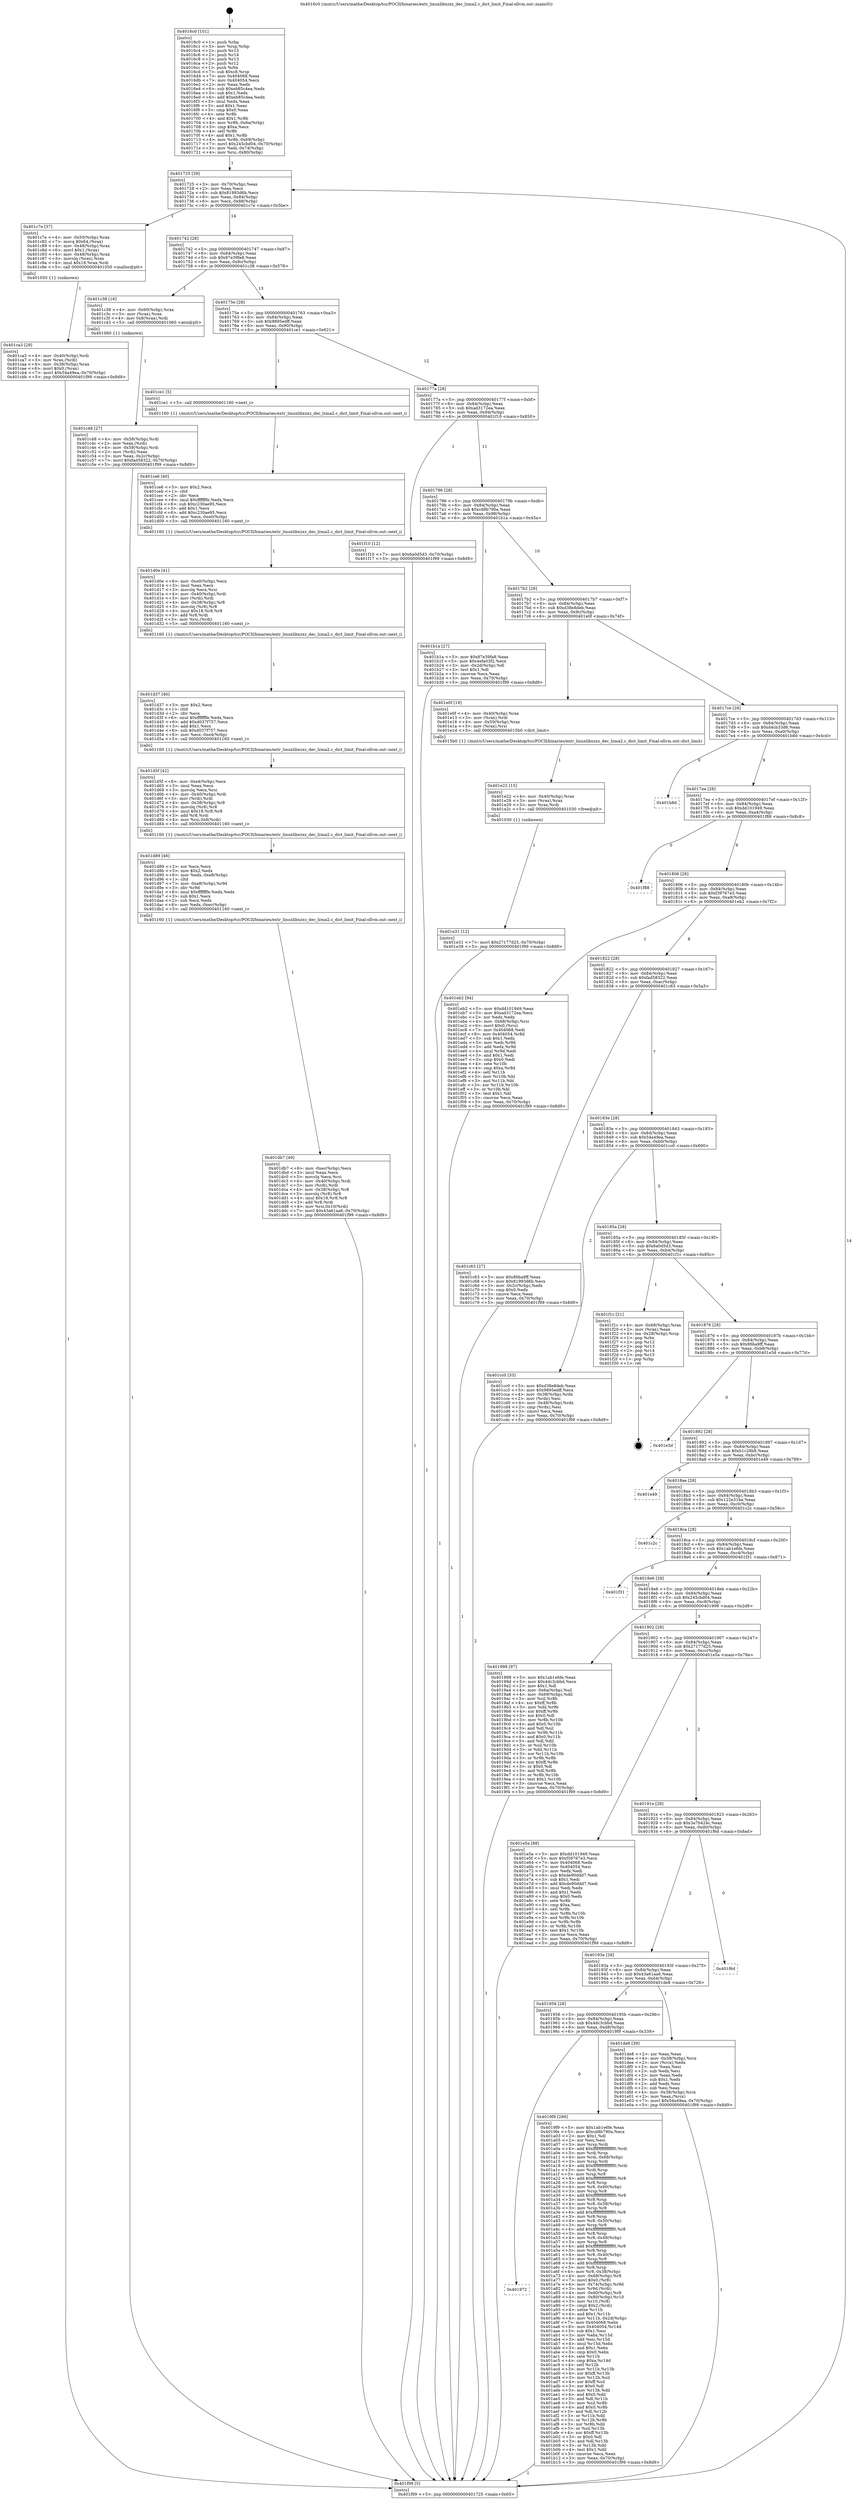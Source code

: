 digraph "0x4016c0" {
  label = "0x4016c0 (/mnt/c/Users/mathe/Desktop/tcc/POCII/binaries/extr_linuxlibxzxz_dec_lzma2.c_dict_limit_Final-ollvm.out::main(0))"
  labelloc = "t"
  node[shape=record]

  Entry [label="",width=0.3,height=0.3,shape=circle,fillcolor=black,style=filled]
  "0x401725" [label="{
     0x401725 [29]\l
     | [instrs]\l
     &nbsp;&nbsp;0x401725 \<+3\>: mov -0x70(%rbp),%eax\l
     &nbsp;&nbsp;0x401728 \<+2\>: mov %eax,%ecx\l
     &nbsp;&nbsp;0x40172a \<+6\>: sub $0x81993d6b,%ecx\l
     &nbsp;&nbsp;0x401730 \<+6\>: mov %eax,-0x84(%rbp)\l
     &nbsp;&nbsp;0x401736 \<+6\>: mov %ecx,-0x88(%rbp)\l
     &nbsp;&nbsp;0x40173c \<+6\>: je 0000000000401c7e \<main+0x5be\>\l
  }"]
  "0x401c7e" [label="{
     0x401c7e [37]\l
     | [instrs]\l
     &nbsp;&nbsp;0x401c7e \<+4\>: mov -0x50(%rbp),%rax\l
     &nbsp;&nbsp;0x401c82 \<+7\>: movq $0x64,(%rax)\l
     &nbsp;&nbsp;0x401c89 \<+4\>: mov -0x48(%rbp),%rax\l
     &nbsp;&nbsp;0x401c8d \<+6\>: movl $0x1,(%rax)\l
     &nbsp;&nbsp;0x401c93 \<+4\>: mov -0x48(%rbp),%rax\l
     &nbsp;&nbsp;0x401c97 \<+3\>: movslq (%rax),%rax\l
     &nbsp;&nbsp;0x401c9a \<+4\>: imul $0x18,%rax,%rdi\l
     &nbsp;&nbsp;0x401c9e \<+5\>: call 0000000000401050 \<malloc@plt\>\l
     | [calls]\l
     &nbsp;&nbsp;0x401050 \{1\} (unknown)\l
  }"]
  "0x401742" [label="{
     0x401742 [28]\l
     | [instrs]\l
     &nbsp;&nbsp;0x401742 \<+5\>: jmp 0000000000401747 \<main+0x87\>\l
     &nbsp;&nbsp;0x401747 \<+6\>: mov -0x84(%rbp),%eax\l
     &nbsp;&nbsp;0x40174d \<+5\>: sub $0x87e39fa8,%eax\l
     &nbsp;&nbsp;0x401752 \<+6\>: mov %eax,-0x8c(%rbp)\l
     &nbsp;&nbsp;0x401758 \<+6\>: je 0000000000401c38 \<main+0x578\>\l
  }"]
  Exit [label="",width=0.3,height=0.3,shape=circle,fillcolor=black,style=filled,peripheries=2]
  "0x401c38" [label="{
     0x401c38 [16]\l
     | [instrs]\l
     &nbsp;&nbsp;0x401c38 \<+4\>: mov -0x60(%rbp),%rax\l
     &nbsp;&nbsp;0x401c3c \<+3\>: mov (%rax),%rax\l
     &nbsp;&nbsp;0x401c3f \<+4\>: mov 0x8(%rax),%rdi\l
     &nbsp;&nbsp;0x401c43 \<+5\>: call 0000000000401060 \<atoi@plt\>\l
     | [calls]\l
     &nbsp;&nbsp;0x401060 \{1\} (unknown)\l
  }"]
  "0x40175e" [label="{
     0x40175e [28]\l
     | [instrs]\l
     &nbsp;&nbsp;0x40175e \<+5\>: jmp 0000000000401763 \<main+0xa3\>\l
     &nbsp;&nbsp;0x401763 \<+6\>: mov -0x84(%rbp),%eax\l
     &nbsp;&nbsp;0x401769 \<+5\>: sub $0x9895edff,%eax\l
     &nbsp;&nbsp;0x40176e \<+6\>: mov %eax,-0x90(%rbp)\l
     &nbsp;&nbsp;0x401774 \<+6\>: je 0000000000401ce1 \<main+0x621\>\l
  }"]
  "0x401e31" [label="{
     0x401e31 [12]\l
     | [instrs]\l
     &nbsp;&nbsp;0x401e31 \<+7\>: movl $0x27177d25,-0x70(%rbp)\l
     &nbsp;&nbsp;0x401e38 \<+5\>: jmp 0000000000401f99 \<main+0x8d9\>\l
  }"]
  "0x401ce1" [label="{
     0x401ce1 [5]\l
     | [instrs]\l
     &nbsp;&nbsp;0x401ce1 \<+5\>: call 0000000000401160 \<next_i\>\l
     | [calls]\l
     &nbsp;&nbsp;0x401160 \{1\} (/mnt/c/Users/mathe/Desktop/tcc/POCII/binaries/extr_linuxlibxzxz_dec_lzma2.c_dict_limit_Final-ollvm.out::next_i)\l
  }"]
  "0x40177a" [label="{
     0x40177a [28]\l
     | [instrs]\l
     &nbsp;&nbsp;0x40177a \<+5\>: jmp 000000000040177f \<main+0xbf\>\l
     &nbsp;&nbsp;0x40177f \<+6\>: mov -0x84(%rbp),%eax\l
     &nbsp;&nbsp;0x401785 \<+5\>: sub $0xad3172ea,%eax\l
     &nbsp;&nbsp;0x40178a \<+6\>: mov %eax,-0x94(%rbp)\l
     &nbsp;&nbsp;0x401790 \<+6\>: je 0000000000401f10 \<main+0x850\>\l
  }"]
  "0x401e22" [label="{
     0x401e22 [15]\l
     | [instrs]\l
     &nbsp;&nbsp;0x401e22 \<+4\>: mov -0x40(%rbp),%rax\l
     &nbsp;&nbsp;0x401e26 \<+3\>: mov (%rax),%rax\l
     &nbsp;&nbsp;0x401e29 \<+3\>: mov %rax,%rdi\l
     &nbsp;&nbsp;0x401e2c \<+5\>: call 0000000000401030 \<free@plt\>\l
     | [calls]\l
     &nbsp;&nbsp;0x401030 \{1\} (unknown)\l
  }"]
  "0x401f10" [label="{
     0x401f10 [12]\l
     | [instrs]\l
     &nbsp;&nbsp;0x401f10 \<+7\>: movl $0x6a0d5d3,-0x70(%rbp)\l
     &nbsp;&nbsp;0x401f17 \<+5\>: jmp 0000000000401f99 \<main+0x8d9\>\l
  }"]
  "0x401796" [label="{
     0x401796 [28]\l
     | [instrs]\l
     &nbsp;&nbsp;0x401796 \<+5\>: jmp 000000000040179b \<main+0xdb\>\l
     &nbsp;&nbsp;0x40179b \<+6\>: mov -0x84(%rbp),%eax\l
     &nbsp;&nbsp;0x4017a1 \<+5\>: sub $0xcd8b790a,%eax\l
     &nbsp;&nbsp;0x4017a6 \<+6\>: mov %eax,-0x98(%rbp)\l
     &nbsp;&nbsp;0x4017ac \<+6\>: je 0000000000401b1a \<main+0x45a\>\l
  }"]
  "0x401db7" [label="{
     0x401db7 [49]\l
     | [instrs]\l
     &nbsp;&nbsp;0x401db7 \<+6\>: mov -0xec(%rbp),%ecx\l
     &nbsp;&nbsp;0x401dbd \<+3\>: imul %eax,%ecx\l
     &nbsp;&nbsp;0x401dc0 \<+3\>: movslq %ecx,%rsi\l
     &nbsp;&nbsp;0x401dc3 \<+4\>: mov -0x40(%rbp),%rdi\l
     &nbsp;&nbsp;0x401dc7 \<+3\>: mov (%rdi),%rdi\l
     &nbsp;&nbsp;0x401dca \<+4\>: mov -0x38(%rbp),%r8\l
     &nbsp;&nbsp;0x401dce \<+3\>: movslq (%r8),%r8\l
     &nbsp;&nbsp;0x401dd1 \<+4\>: imul $0x18,%r8,%r8\l
     &nbsp;&nbsp;0x401dd5 \<+3\>: add %r8,%rdi\l
     &nbsp;&nbsp;0x401dd8 \<+4\>: mov %rsi,0x10(%rdi)\l
     &nbsp;&nbsp;0x401ddc \<+7\>: movl $0x43a61aa6,-0x70(%rbp)\l
     &nbsp;&nbsp;0x401de3 \<+5\>: jmp 0000000000401f99 \<main+0x8d9\>\l
  }"]
  "0x401b1a" [label="{
     0x401b1a [27]\l
     | [instrs]\l
     &nbsp;&nbsp;0x401b1a \<+5\>: mov $0x87e39fa8,%eax\l
     &nbsp;&nbsp;0x401b1f \<+5\>: mov $0x4efa03f2,%ecx\l
     &nbsp;&nbsp;0x401b24 \<+3\>: mov -0x2d(%rbp),%dl\l
     &nbsp;&nbsp;0x401b27 \<+3\>: test $0x1,%dl\l
     &nbsp;&nbsp;0x401b2a \<+3\>: cmovne %ecx,%eax\l
     &nbsp;&nbsp;0x401b2d \<+3\>: mov %eax,-0x70(%rbp)\l
     &nbsp;&nbsp;0x401b30 \<+5\>: jmp 0000000000401f99 \<main+0x8d9\>\l
  }"]
  "0x4017b2" [label="{
     0x4017b2 [28]\l
     | [instrs]\l
     &nbsp;&nbsp;0x4017b2 \<+5\>: jmp 00000000004017b7 \<main+0xf7\>\l
     &nbsp;&nbsp;0x4017b7 \<+6\>: mov -0x84(%rbp),%eax\l
     &nbsp;&nbsp;0x4017bd \<+5\>: sub $0xd38e8deb,%eax\l
     &nbsp;&nbsp;0x4017c2 \<+6\>: mov %eax,-0x9c(%rbp)\l
     &nbsp;&nbsp;0x4017c8 \<+6\>: je 0000000000401e0f \<main+0x74f\>\l
  }"]
  "0x401d89" [label="{
     0x401d89 [46]\l
     | [instrs]\l
     &nbsp;&nbsp;0x401d89 \<+2\>: xor %ecx,%ecx\l
     &nbsp;&nbsp;0x401d8b \<+5\>: mov $0x2,%edx\l
     &nbsp;&nbsp;0x401d90 \<+6\>: mov %edx,-0xe8(%rbp)\l
     &nbsp;&nbsp;0x401d96 \<+1\>: cltd\l
     &nbsp;&nbsp;0x401d97 \<+7\>: mov -0xe8(%rbp),%r9d\l
     &nbsp;&nbsp;0x401d9e \<+3\>: idiv %r9d\l
     &nbsp;&nbsp;0x401da1 \<+6\>: imul $0xfffffffe,%edx,%edx\l
     &nbsp;&nbsp;0x401da7 \<+3\>: sub $0x1,%ecx\l
     &nbsp;&nbsp;0x401daa \<+2\>: sub %ecx,%edx\l
     &nbsp;&nbsp;0x401dac \<+6\>: mov %edx,-0xec(%rbp)\l
     &nbsp;&nbsp;0x401db2 \<+5\>: call 0000000000401160 \<next_i\>\l
     | [calls]\l
     &nbsp;&nbsp;0x401160 \{1\} (/mnt/c/Users/mathe/Desktop/tcc/POCII/binaries/extr_linuxlibxzxz_dec_lzma2.c_dict_limit_Final-ollvm.out::next_i)\l
  }"]
  "0x401e0f" [label="{
     0x401e0f [19]\l
     | [instrs]\l
     &nbsp;&nbsp;0x401e0f \<+4\>: mov -0x40(%rbp),%rax\l
     &nbsp;&nbsp;0x401e13 \<+3\>: mov (%rax),%rdi\l
     &nbsp;&nbsp;0x401e16 \<+4\>: mov -0x50(%rbp),%rax\l
     &nbsp;&nbsp;0x401e1a \<+3\>: mov (%rax),%rsi\l
     &nbsp;&nbsp;0x401e1d \<+5\>: call 00000000004015b0 \<dict_limit\>\l
     | [calls]\l
     &nbsp;&nbsp;0x4015b0 \{1\} (/mnt/c/Users/mathe/Desktop/tcc/POCII/binaries/extr_linuxlibxzxz_dec_lzma2.c_dict_limit_Final-ollvm.out::dict_limit)\l
  }"]
  "0x4017ce" [label="{
     0x4017ce [28]\l
     | [instrs]\l
     &nbsp;&nbsp;0x4017ce \<+5\>: jmp 00000000004017d3 \<main+0x113\>\l
     &nbsp;&nbsp;0x4017d3 \<+6\>: mov -0x84(%rbp),%eax\l
     &nbsp;&nbsp;0x4017d9 \<+5\>: sub $0xd4cb33d6,%eax\l
     &nbsp;&nbsp;0x4017de \<+6\>: mov %eax,-0xa0(%rbp)\l
     &nbsp;&nbsp;0x4017e4 \<+6\>: je 0000000000401b8d \<main+0x4cd\>\l
  }"]
  "0x401d5f" [label="{
     0x401d5f [42]\l
     | [instrs]\l
     &nbsp;&nbsp;0x401d5f \<+6\>: mov -0xe4(%rbp),%ecx\l
     &nbsp;&nbsp;0x401d65 \<+3\>: imul %eax,%ecx\l
     &nbsp;&nbsp;0x401d68 \<+3\>: movslq %ecx,%rsi\l
     &nbsp;&nbsp;0x401d6b \<+4\>: mov -0x40(%rbp),%rdi\l
     &nbsp;&nbsp;0x401d6f \<+3\>: mov (%rdi),%rdi\l
     &nbsp;&nbsp;0x401d72 \<+4\>: mov -0x38(%rbp),%r8\l
     &nbsp;&nbsp;0x401d76 \<+3\>: movslq (%r8),%r8\l
     &nbsp;&nbsp;0x401d79 \<+4\>: imul $0x18,%r8,%r8\l
     &nbsp;&nbsp;0x401d7d \<+3\>: add %r8,%rdi\l
     &nbsp;&nbsp;0x401d80 \<+4\>: mov %rsi,0x8(%rdi)\l
     &nbsp;&nbsp;0x401d84 \<+5\>: call 0000000000401160 \<next_i\>\l
     | [calls]\l
     &nbsp;&nbsp;0x401160 \{1\} (/mnt/c/Users/mathe/Desktop/tcc/POCII/binaries/extr_linuxlibxzxz_dec_lzma2.c_dict_limit_Final-ollvm.out::next_i)\l
  }"]
  "0x401b8d" [label="{
     0x401b8d\l
  }", style=dashed]
  "0x4017ea" [label="{
     0x4017ea [28]\l
     | [instrs]\l
     &nbsp;&nbsp;0x4017ea \<+5\>: jmp 00000000004017ef \<main+0x12f\>\l
     &nbsp;&nbsp;0x4017ef \<+6\>: mov -0x84(%rbp),%eax\l
     &nbsp;&nbsp;0x4017f5 \<+5\>: sub $0xdd101949,%eax\l
     &nbsp;&nbsp;0x4017fa \<+6\>: mov %eax,-0xa4(%rbp)\l
     &nbsp;&nbsp;0x401800 \<+6\>: je 0000000000401f88 \<main+0x8c8\>\l
  }"]
  "0x401d37" [label="{
     0x401d37 [40]\l
     | [instrs]\l
     &nbsp;&nbsp;0x401d37 \<+5\>: mov $0x2,%ecx\l
     &nbsp;&nbsp;0x401d3c \<+1\>: cltd\l
     &nbsp;&nbsp;0x401d3d \<+2\>: idiv %ecx\l
     &nbsp;&nbsp;0x401d3f \<+6\>: imul $0xfffffffe,%edx,%ecx\l
     &nbsp;&nbsp;0x401d45 \<+6\>: add $0xd037f757,%ecx\l
     &nbsp;&nbsp;0x401d4b \<+3\>: add $0x1,%ecx\l
     &nbsp;&nbsp;0x401d4e \<+6\>: sub $0xd037f757,%ecx\l
     &nbsp;&nbsp;0x401d54 \<+6\>: mov %ecx,-0xe4(%rbp)\l
     &nbsp;&nbsp;0x401d5a \<+5\>: call 0000000000401160 \<next_i\>\l
     | [calls]\l
     &nbsp;&nbsp;0x401160 \{1\} (/mnt/c/Users/mathe/Desktop/tcc/POCII/binaries/extr_linuxlibxzxz_dec_lzma2.c_dict_limit_Final-ollvm.out::next_i)\l
  }"]
  "0x401f88" [label="{
     0x401f88\l
  }", style=dashed]
  "0x401806" [label="{
     0x401806 [28]\l
     | [instrs]\l
     &nbsp;&nbsp;0x401806 \<+5\>: jmp 000000000040180b \<main+0x14b\>\l
     &nbsp;&nbsp;0x40180b \<+6\>: mov -0x84(%rbp),%eax\l
     &nbsp;&nbsp;0x401811 \<+5\>: sub $0xf39767e3,%eax\l
     &nbsp;&nbsp;0x401816 \<+6\>: mov %eax,-0xa8(%rbp)\l
     &nbsp;&nbsp;0x40181c \<+6\>: je 0000000000401eb2 \<main+0x7f2\>\l
  }"]
  "0x401d0e" [label="{
     0x401d0e [41]\l
     | [instrs]\l
     &nbsp;&nbsp;0x401d0e \<+6\>: mov -0xe0(%rbp),%ecx\l
     &nbsp;&nbsp;0x401d14 \<+3\>: imul %eax,%ecx\l
     &nbsp;&nbsp;0x401d17 \<+3\>: movslq %ecx,%rsi\l
     &nbsp;&nbsp;0x401d1a \<+4\>: mov -0x40(%rbp),%rdi\l
     &nbsp;&nbsp;0x401d1e \<+3\>: mov (%rdi),%rdi\l
     &nbsp;&nbsp;0x401d21 \<+4\>: mov -0x38(%rbp),%r8\l
     &nbsp;&nbsp;0x401d25 \<+3\>: movslq (%r8),%r8\l
     &nbsp;&nbsp;0x401d28 \<+4\>: imul $0x18,%r8,%r8\l
     &nbsp;&nbsp;0x401d2c \<+3\>: add %r8,%rdi\l
     &nbsp;&nbsp;0x401d2f \<+3\>: mov %rsi,(%rdi)\l
     &nbsp;&nbsp;0x401d32 \<+5\>: call 0000000000401160 \<next_i\>\l
     | [calls]\l
     &nbsp;&nbsp;0x401160 \{1\} (/mnt/c/Users/mathe/Desktop/tcc/POCII/binaries/extr_linuxlibxzxz_dec_lzma2.c_dict_limit_Final-ollvm.out::next_i)\l
  }"]
  "0x401eb2" [label="{
     0x401eb2 [94]\l
     | [instrs]\l
     &nbsp;&nbsp;0x401eb2 \<+5\>: mov $0xdd101949,%eax\l
     &nbsp;&nbsp;0x401eb7 \<+5\>: mov $0xad3172ea,%ecx\l
     &nbsp;&nbsp;0x401ebc \<+2\>: xor %edx,%edx\l
     &nbsp;&nbsp;0x401ebe \<+4\>: mov -0x68(%rbp),%rsi\l
     &nbsp;&nbsp;0x401ec2 \<+6\>: movl $0x0,(%rsi)\l
     &nbsp;&nbsp;0x401ec8 \<+7\>: mov 0x404068,%edi\l
     &nbsp;&nbsp;0x401ecf \<+8\>: mov 0x404054,%r8d\l
     &nbsp;&nbsp;0x401ed7 \<+3\>: sub $0x1,%edx\l
     &nbsp;&nbsp;0x401eda \<+3\>: mov %edi,%r9d\l
     &nbsp;&nbsp;0x401edd \<+3\>: add %edx,%r9d\l
     &nbsp;&nbsp;0x401ee0 \<+4\>: imul %r9d,%edi\l
     &nbsp;&nbsp;0x401ee4 \<+3\>: and $0x1,%edi\l
     &nbsp;&nbsp;0x401ee7 \<+3\>: cmp $0x0,%edi\l
     &nbsp;&nbsp;0x401eea \<+4\>: sete %r10b\l
     &nbsp;&nbsp;0x401eee \<+4\>: cmp $0xa,%r8d\l
     &nbsp;&nbsp;0x401ef2 \<+4\>: setl %r11b\l
     &nbsp;&nbsp;0x401ef6 \<+3\>: mov %r10b,%bl\l
     &nbsp;&nbsp;0x401ef9 \<+3\>: and %r11b,%bl\l
     &nbsp;&nbsp;0x401efc \<+3\>: xor %r11b,%r10b\l
     &nbsp;&nbsp;0x401eff \<+3\>: or %r10b,%bl\l
     &nbsp;&nbsp;0x401f02 \<+3\>: test $0x1,%bl\l
     &nbsp;&nbsp;0x401f05 \<+3\>: cmovne %ecx,%eax\l
     &nbsp;&nbsp;0x401f08 \<+3\>: mov %eax,-0x70(%rbp)\l
     &nbsp;&nbsp;0x401f0b \<+5\>: jmp 0000000000401f99 \<main+0x8d9\>\l
  }"]
  "0x401822" [label="{
     0x401822 [28]\l
     | [instrs]\l
     &nbsp;&nbsp;0x401822 \<+5\>: jmp 0000000000401827 \<main+0x167\>\l
     &nbsp;&nbsp;0x401827 \<+6\>: mov -0x84(%rbp),%eax\l
     &nbsp;&nbsp;0x40182d \<+5\>: sub $0xfad58322,%eax\l
     &nbsp;&nbsp;0x401832 \<+6\>: mov %eax,-0xac(%rbp)\l
     &nbsp;&nbsp;0x401838 \<+6\>: je 0000000000401c63 \<main+0x5a3\>\l
  }"]
  "0x401ce6" [label="{
     0x401ce6 [40]\l
     | [instrs]\l
     &nbsp;&nbsp;0x401ce6 \<+5\>: mov $0x2,%ecx\l
     &nbsp;&nbsp;0x401ceb \<+1\>: cltd\l
     &nbsp;&nbsp;0x401cec \<+2\>: idiv %ecx\l
     &nbsp;&nbsp;0x401cee \<+6\>: imul $0xfffffffe,%edx,%ecx\l
     &nbsp;&nbsp;0x401cf4 \<+6\>: sub $0xc230ae95,%ecx\l
     &nbsp;&nbsp;0x401cfa \<+3\>: add $0x1,%ecx\l
     &nbsp;&nbsp;0x401cfd \<+6\>: add $0xc230ae95,%ecx\l
     &nbsp;&nbsp;0x401d03 \<+6\>: mov %ecx,-0xe0(%rbp)\l
     &nbsp;&nbsp;0x401d09 \<+5\>: call 0000000000401160 \<next_i\>\l
     | [calls]\l
     &nbsp;&nbsp;0x401160 \{1\} (/mnt/c/Users/mathe/Desktop/tcc/POCII/binaries/extr_linuxlibxzxz_dec_lzma2.c_dict_limit_Final-ollvm.out::next_i)\l
  }"]
  "0x401c63" [label="{
     0x401c63 [27]\l
     | [instrs]\l
     &nbsp;&nbsp;0x401c63 \<+5\>: mov $0x86ba9ff,%eax\l
     &nbsp;&nbsp;0x401c68 \<+5\>: mov $0x81993d6b,%ecx\l
     &nbsp;&nbsp;0x401c6d \<+3\>: mov -0x2c(%rbp),%edx\l
     &nbsp;&nbsp;0x401c70 \<+3\>: cmp $0x0,%edx\l
     &nbsp;&nbsp;0x401c73 \<+3\>: cmove %ecx,%eax\l
     &nbsp;&nbsp;0x401c76 \<+3\>: mov %eax,-0x70(%rbp)\l
     &nbsp;&nbsp;0x401c79 \<+5\>: jmp 0000000000401f99 \<main+0x8d9\>\l
  }"]
  "0x40183e" [label="{
     0x40183e [28]\l
     | [instrs]\l
     &nbsp;&nbsp;0x40183e \<+5\>: jmp 0000000000401843 \<main+0x183\>\l
     &nbsp;&nbsp;0x401843 \<+6\>: mov -0x84(%rbp),%eax\l
     &nbsp;&nbsp;0x401849 \<+5\>: sub $0x54a49ea,%eax\l
     &nbsp;&nbsp;0x40184e \<+6\>: mov %eax,-0xb0(%rbp)\l
     &nbsp;&nbsp;0x401854 \<+6\>: je 0000000000401cc0 \<main+0x600\>\l
  }"]
  "0x401ca3" [label="{
     0x401ca3 [29]\l
     | [instrs]\l
     &nbsp;&nbsp;0x401ca3 \<+4\>: mov -0x40(%rbp),%rdi\l
     &nbsp;&nbsp;0x401ca7 \<+3\>: mov %rax,(%rdi)\l
     &nbsp;&nbsp;0x401caa \<+4\>: mov -0x38(%rbp),%rax\l
     &nbsp;&nbsp;0x401cae \<+6\>: movl $0x0,(%rax)\l
     &nbsp;&nbsp;0x401cb4 \<+7\>: movl $0x54a49ea,-0x70(%rbp)\l
     &nbsp;&nbsp;0x401cbb \<+5\>: jmp 0000000000401f99 \<main+0x8d9\>\l
  }"]
  "0x401cc0" [label="{
     0x401cc0 [33]\l
     | [instrs]\l
     &nbsp;&nbsp;0x401cc0 \<+5\>: mov $0xd38e8deb,%eax\l
     &nbsp;&nbsp;0x401cc5 \<+5\>: mov $0x9895edff,%ecx\l
     &nbsp;&nbsp;0x401cca \<+4\>: mov -0x38(%rbp),%rdx\l
     &nbsp;&nbsp;0x401cce \<+2\>: mov (%rdx),%esi\l
     &nbsp;&nbsp;0x401cd0 \<+4\>: mov -0x48(%rbp),%rdx\l
     &nbsp;&nbsp;0x401cd4 \<+2\>: cmp (%rdx),%esi\l
     &nbsp;&nbsp;0x401cd6 \<+3\>: cmovl %ecx,%eax\l
     &nbsp;&nbsp;0x401cd9 \<+3\>: mov %eax,-0x70(%rbp)\l
     &nbsp;&nbsp;0x401cdc \<+5\>: jmp 0000000000401f99 \<main+0x8d9\>\l
  }"]
  "0x40185a" [label="{
     0x40185a [28]\l
     | [instrs]\l
     &nbsp;&nbsp;0x40185a \<+5\>: jmp 000000000040185f \<main+0x19f\>\l
     &nbsp;&nbsp;0x40185f \<+6\>: mov -0x84(%rbp),%eax\l
     &nbsp;&nbsp;0x401865 \<+5\>: sub $0x6a0d5d3,%eax\l
     &nbsp;&nbsp;0x40186a \<+6\>: mov %eax,-0xb4(%rbp)\l
     &nbsp;&nbsp;0x401870 \<+6\>: je 0000000000401f1c \<main+0x85c\>\l
  }"]
  "0x401c48" [label="{
     0x401c48 [27]\l
     | [instrs]\l
     &nbsp;&nbsp;0x401c48 \<+4\>: mov -0x58(%rbp),%rdi\l
     &nbsp;&nbsp;0x401c4c \<+2\>: mov %eax,(%rdi)\l
     &nbsp;&nbsp;0x401c4e \<+4\>: mov -0x58(%rbp),%rdi\l
     &nbsp;&nbsp;0x401c52 \<+2\>: mov (%rdi),%eax\l
     &nbsp;&nbsp;0x401c54 \<+3\>: mov %eax,-0x2c(%rbp)\l
     &nbsp;&nbsp;0x401c57 \<+7\>: movl $0xfad58322,-0x70(%rbp)\l
     &nbsp;&nbsp;0x401c5e \<+5\>: jmp 0000000000401f99 \<main+0x8d9\>\l
  }"]
  "0x401f1c" [label="{
     0x401f1c [21]\l
     | [instrs]\l
     &nbsp;&nbsp;0x401f1c \<+4\>: mov -0x68(%rbp),%rax\l
     &nbsp;&nbsp;0x401f20 \<+2\>: mov (%rax),%eax\l
     &nbsp;&nbsp;0x401f22 \<+4\>: lea -0x28(%rbp),%rsp\l
     &nbsp;&nbsp;0x401f26 \<+1\>: pop %rbx\l
     &nbsp;&nbsp;0x401f27 \<+2\>: pop %r12\l
     &nbsp;&nbsp;0x401f29 \<+2\>: pop %r13\l
     &nbsp;&nbsp;0x401f2b \<+2\>: pop %r14\l
     &nbsp;&nbsp;0x401f2d \<+2\>: pop %r15\l
     &nbsp;&nbsp;0x401f2f \<+1\>: pop %rbp\l
     &nbsp;&nbsp;0x401f30 \<+1\>: ret\l
  }"]
  "0x401876" [label="{
     0x401876 [28]\l
     | [instrs]\l
     &nbsp;&nbsp;0x401876 \<+5\>: jmp 000000000040187b \<main+0x1bb\>\l
     &nbsp;&nbsp;0x40187b \<+6\>: mov -0x84(%rbp),%eax\l
     &nbsp;&nbsp;0x401881 \<+5\>: sub $0x86ba9ff,%eax\l
     &nbsp;&nbsp;0x401886 \<+6\>: mov %eax,-0xb8(%rbp)\l
     &nbsp;&nbsp;0x40188c \<+6\>: je 0000000000401e3d \<main+0x77d\>\l
  }"]
  "0x401972" [label="{
     0x401972\l
  }", style=dashed]
  "0x401e3d" [label="{
     0x401e3d\l
  }", style=dashed]
  "0x401892" [label="{
     0x401892 [28]\l
     | [instrs]\l
     &nbsp;&nbsp;0x401892 \<+5\>: jmp 0000000000401897 \<main+0x1d7\>\l
     &nbsp;&nbsp;0x401897 \<+6\>: mov -0x84(%rbp),%eax\l
     &nbsp;&nbsp;0x40189d \<+5\>: sub $0xb1c28b8,%eax\l
     &nbsp;&nbsp;0x4018a2 \<+6\>: mov %eax,-0xbc(%rbp)\l
     &nbsp;&nbsp;0x4018a8 \<+6\>: je 0000000000401e49 \<main+0x789\>\l
  }"]
  "0x4019f9" [label="{
     0x4019f9 [289]\l
     | [instrs]\l
     &nbsp;&nbsp;0x4019f9 \<+5\>: mov $0x1ab1e6fe,%eax\l
     &nbsp;&nbsp;0x4019fe \<+5\>: mov $0xcd8b790a,%ecx\l
     &nbsp;&nbsp;0x401a03 \<+2\>: mov $0x1,%dl\l
     &nbsp;&nbsp;0x401a05 \<+2\>: xor %esi,%esi\l
     &nbsp;&nbsp;0x401a07 \<+3\>: mov %rsp,%rdi\l
     &nbsp;&nbsp;0x401a0a \<+4\>: add $0xfffffffffffffff0,%rdi\l
     &nbsp;&nbsp;0x401a0e \<+3\>: mov %rdi,%rsp\l
     &nbsp;&nbsp;0x401a11 \<+4\>: mov %rdi,-0x68(%rbp)\l
     &nbsp;&nbsp;0x401a15 \<+3\>: mov %rsp,%rdi\l
     &nbsp;&nbsp;0x401a18 \<+4\>: add $0xfffffffffffffff0,%rdi\l
     &nbsp;&nbsp;0x401a1c \<+3\>: mov %rdi,%rsp\l
     &nbsp;&nbsp;0x401a1f \<+3\>: mov %rsp,%r8\l
     &nbsp;&nbsp;0x401a22 \<+4\>: add $0xfffffffffffffff0,%r8\l
     &nbsp;&nbsp;0x401a26 \<+3\>: mov %r8,%rsp\l
     &nbsp;&nbsp;0x401a29 \<+4\>: mov %r8,-0x60(%rbp)\l
     &nbsp;&nbsp;0x401a2d \<+3\>: mov %rsp,%r8\l
     &nbsp;&nbsp;0x401a30 \<+4\>: add $0xfffffffffffffff0,%r8\l
     &nbsp;&nbsp;0x401a34 \<+3\>: mov %r8,%rsp\l
     &nbsp;&nbsp;0x401a37 \<+4\>: mov %r8,-0x58(%rbp)\l
     &nbsp;&nbsp;0x401a3b \<+3\>: mov %rsp,%r8\l
     &nbsp;&nbsp;0x401a3e \<+4\>: add $0xfffffffffffffff0,%r8\l
     &nbsp;&nbsp;0x401a42 \<+3\>: mov %r8,%rsp\l
     &nbsp;&nbsp;0x401a45 \<+4\>: mov %r8,-0x50(%rbp)\l
     &nbsp;&nbsp;0x401a49 \<+3\>: mov %rsp,%r8\l
     &nbsp;&nbsp;0x401a4c \<+4\>: add $0xfffffffffffffff0,%r8\l
     &nbsp;&nbsp;0x401a50 \<+3\>: mov %r8,%rsp\l
     &nbsp;&nbsp;0x401a53 \<+4\>: mov %r8,-0x48(%rbp)\l
     &nbsp;&nbsp;0x401a57 \<+3\>: mov %rsp,%r8\l
     &nbsp;&nbsp;0x401a5a \<+4\>: add $0xfffffffffffffff0,%r8\l
     &nbsp;&nbsp;0x401a5e \<+3\>: mov %r8,%rsp\l
     &nbsp;&nbsp;0x401a61 \<+4\>: mov %r8,-0x40(%rbp)\l
     &nbsp;&nbsp;0x401a65 \<+3\>: mov %rsp,%r8\l
     &nbsp;&nbsp;0x401a68 \<+4\>: add $0xfffffffffffffff0,%r8\l
     &nbsp;&nbsp;0x401a6c \<+3\>: mov %r8,%rsp\l
     &nbsp;&nbsp;0x401a6f \<+4\>: mov %r8,-0x38(%rbp)\l
     &nbsp;&nbsp;0x401a73 \<+4\>: mov -0x68(%rbp),%r8\l
     &nbsp;&nbsp;0x401a77 \<+7\>: movl $0x0,(%r8)\l
     &nbsp;&nbsp;0x401a7e \<+4\>: mov -0x74(%rbp),%r9d\l
     &nbsp;&nbsp;0x401a82 \<+3\>: mov %r9d,(%rdi)\l
     &nbsp;&nbsp;0x401a85 \<+4\>: mov -0x60(%rbp),%r8\l
     &nbsp;&nbsp;0x401a89 \<+4\>: mov -0x80(%rbp),%r10\l
     &nbsp;&nbsp;0x401a8d \<+3\>: mov %r10,(%r8)\l
     &nbsp;&nbsp;0x401a90 \<+3\>: cmpl $0x2,(%rdi)\l
     &nbsp;&nbsp;0x401a93 \<+4\>: setne %r11b\l
     &nbsp;&nbsp;0x401a97 \<+4\>: and $0x1,%r11b\l
     &nbsp;&nbsp;0x401a9b \<+4\>: mov %r11b,-0x2d(%rbp)\l
     &nbsp;&nbsp;0x401a9f \<+7\>: mov 0x404068,%ebx\l
     &nbsp;&nbsp;0x401aa6 \<+8\>: mov 0x404054,%r14d\l
     &nbsp;&nbsp;0x401aae \<+3\>: sub $0x1,%esi\l
     &nbsp;&nbsp;0x401ab1 \<+3\>: mov %ebx,%r15d\l
     &nbsp;&nbsp;0x401ab4 \<+3\>: add %esi,%r15d\l
     &nbsp;&nbsp;0x401ab7 \<+4\>: imul %r15d,%ebx\l
     &nbsp;&nbsp;0x401abb \<+3\>: and $0x1,%ebx\l
     &nbsp;&nbsp;0x401abe \<+3\>: cmp $0x0,%ebx\l
     &nbsp;&nbsp;0x401ac1 \<+4\>: sete %r11b\l
     &nbsp;&nbsp;0x401ac5 \<+4\>: cmp $0xa,%r14d\l
     &nbsp;&nbsp;0x401ac9 \<+4\>: setl %r12b\l
     &nbsp;&nbsp;0x401acd \<+3\>: mov %r11b,%r13b\l
     &nbsp;&nbsp;0x401ad0 \<+4\>: xor $0xff,%r13b\l
     &nbsp;&nbsp;0x401ad4 \<+3\>: mov %r12b,%sil\l
     &nbsp;&nbsp;0x401ad7 \<+4\>: xor $0xff,%sil\l
     &nbsp;&nbsp;0x401adb \<+3\>: xor $0x0,%dl\l
     &nbsp;&nbsp;0x401ade \<+3\>: mov %r13b,%dil\l
     &nbsp;&nbsp;0x401ae1 \<+4\>: and $0x0,%dil\l
     &nbsp;&nbsp;0x401ae5 \<+3\>: and %dl,%r11b\l
     &nbsp;&nbsp;0x401ae8 \<+3\>: mov %sil,%r8b\l
     &nbsp;&nbsp;0x401aeb \<+4\>: and $0x0,%r8b\l
     &nbsp;&nbsp;0x401aef \<+3\>: and %dl,%r12b\l
     &nbsp;&nbsp;0x401af2 \<+3\>: or %r11b,%dil\l
     &nbsp;&nbsp;0x401af5 \<+3\>: or %r12b,%r8b\l
     &nbsp;&nbsp;0x401af8 \<+3\>: xor %r8b,%dil\l
     &nbsp;&nbsp;0x401afb \<+3\>: or %sil,%r13b\l
     &nbsp;&nbsp;0x401afe \<+4\>: xor $0xff,%r13b\l
     &nbsp;&nbsp;0x401b02 \<+3\>: or $0x0,%dl\l
     &nbsp;&nbsp;0x401b05 \<+3\>: and %dl,%r13b\l
     &nbsp;&nbsp;0x401b08 \<+3\>: or %r13b,%dil\l
     &nbsp;&nbsp;0x401b0b \<+4\>: test $0x1,%dil\l
     &nbsp;&nbsp;0x401b0f \<+3\>: cmovne %ecx,%eax\l
     &nbsp;&nbsp;0x401b12 \<+3\>: mov %eax,-0x70(%rbp)\l
     &nbsp;&nbsp;0x401b15 \<+5\>: jmp 0000000000401f99 \<main+0x8d9\>\l
  }"]
  "0x401e49" [label="{
     0x401e49\l
  }", style=dashed]
  "0x4018ae" [label="{
     0x4018ae [28]\l
     | [instrs]\l
     &nbsp;&nbsp;0x4018ae \<+5\>: jmp 00000000004018b3 \<main+0x1f3\>\l
     &nbsp;&nbsp;0x4018b3 \<+6\>: mov -0x84(%rbp),%eax\l
     &nbsp;&nbsp;0x4018b9 \<+5\>: sub $0x122e31be,%eax\l
     &nbsp;&nbsp;0x4018be \<+6\>: mov %eax,-0xc0(%rbp)\l
     &nbsp;&nbsp;0x4018c4 \<+6\>: je 0000000000401c2c \<main+0x56c\>\l
  }"]
  "0x401956" [label="{
     0x401956 [28]\l
     | [instrs]\l
     &nbsp;&nbsp;0x401956 \<+5\>: jmp 000000000040195b \<main+0x29b\>\l
     &nbsp;&nbsp;0x40195b \<+6\>: mov -0x84(%rbp),%eax\l
     &nbsp;&nbsp;0x401961 \<+5\>: sub $0x4dc3cbbd,%eax\l
     &nbsp;&nbsp;0x401966 \<+6\>: mov %eax,-0xd8(%rbp)\l
     &nbsp;&nbsp;0x40196c \<+6\>: je 00000000004019f9 \<main+0x339\>\l
  }"]
  "0x401c2c" [label="{
     0x401c2c\l
  }", style=dashed]
  "0x4018ca" [label="{
     0x4018ca [28]\l
     | [instrs]\l
     &nbsp;&nbsp;0x4018ca \<+5\>: jmp 00000000004018cf \<main+0x20f\>\l
     &nbsp;&nbsp;0x4018cf \<+6\>: mov -0x84(%rbp),%eax\l
     &nbsp;&nbsp;0x4018d5 \<+5\>: sub $0x1ab1e6fe,%eax\l
     &nbsp;&nbsp;0x4018da \<+6\>: mov %eax,-0xc4(%rbp)\l
     &nbsp;&nbsp;0x4018e0 \<+6\>: je 0000000000401f31 \<main+0x871\>\l
  }"]
  "0x401de8" [label="{
     0x401de8 [39]\l
     | [instrs]\l
     &nbsp;&nbsp;0x401de8 \<+2\>: xor %eax,%eax\l
     &nbsp;&nbsp;0x401dea \<+4\>: mov -0x38(%rbp),%rcx\l
     &nbsp;&nbsp;0x401dee \<+2\>: mov (%rcx),%edx\l
     &nbsp;&nbsp;0x401df0 \<+2\>: mov %eax,%esi\l
     &nbsp;&nbsp;0x401df2 \<+2\>: sub %edx,%esi\l
     &nbsp;&nbsp;0x401df4 \<+2\>: mov %eax,%edx\l
     &nbsp;&nbsp;0x401df6 \<+3\>: sub $0x1,%edx\l
     &nbsp;&nbsp;0x401df9 \<+2\>: add %edx,%esi\l
     &nbsp;&nbsp;0x401dfb \<+2\>: sub %esi,%eax\l
     &nbsp;&nbsp;0x401dfd \<+4\>: mov -0x38(%rbp),%rcx\l
     &nbsp;&nbsp;0x401e01 \<+2\>: mov %eax,(%rcx)\l
     &nbsp;&nbsp;0x401e03 \<+7\>: movl $0x54a49ea,-0x70(%rbp)\l
     &nbsp;&nbsp;0x401e0a \<+5\>: jmp 0000000000401f99 \<main+0x8d9\>\l
  }"]
  "0x401f31" [label="{
     0x401f31\l
  }", style=dashed]
  "0x4018e6" [label="{
     0x4018e6 [28]\l
     | [instrs]\l
     &nbsp;&nbsp;0x4018e6 \<+5\>: jmp 00000000004018eb \<main+0x22b\>\l
     &nbsp;&nbsp;0x4018eb \<+6\>: mov -0x84(%rbp),%eax\l
     &nbsp;&nbsp;0x4018f1 \<+5\>: sub $0x245cbd04,%eax\l
     &nbsp;&nbsp;0x4018f6 \<+6\>: mov %eax,-0xc8(%rbp)\l
     &nbsp;&nbsp;0x4018fc \<+6\>: je 0000000000401998 \<main+0x2d8\>\l
  }"]
  "0x40193a" [label="{
     0x40193a [28]\l
     | [instrs]\l
     &nbsp;&nbsp;0x40193a \<+5\>: jmp 000000000040193f \<main+0x27f\>\l
     &nbsp;&nbsp;0x40193f \<+6\>: mov -0x84(%rbp),%eax\l
     &nbsp;&nbsp;0x401945 \<+5\>: sub $0x43a61aa6,%eax\l
     &nbsp;&nbsp;0x40194a \<+6\>: mov %eax,-0xd4(%rbp)\l
     &nbsp;&nbsp;0x401950 \<+6\>: je 0000000000401de8 \<main+0x728\>\l
  }"]
  "0x401998" [label="{
     0x401998 [97]\l
     | [instrs]\l
     &nbsp;&nbsp;0x401998 \<+5\>: mov $0x1ab1e6fe,%eax\l
     &nbsp;&nbsp;0x40199d \<+5\>: mov $0x4dc3cbbd,%ecx\l
     &nbsp;&nbsp;0x4019a2 \<+2\>: mov $0x1,%dl\l
     &nbsp;&nbsp;0x4019a4 \<+4\>: mov -0x6a(%rbp),%sil\l
     &nbsp;&nbsp;0x4019a8 \<+4\>: mov -0x69(%rbp),%dil\l
     &nbsp;&nbsp;0x4019ac \<+3\>: mov %sil,%r8b\l
     &nbsp;&nbsp;0x4019af \<+4\>: xor $0xff,%r8b\l
     &nbsp;&nbsp;0x4019b3 \<+3\>: mov %dil,%r9b\l
     &nbsp;&nbsp;0x4019b6 \<+4\>: xor $0xff,%r9b\l
     &nbsp;&nbsp;0x4019ba \<+3\>: xor $0x0,%dl\l
     &nbsp;&nbsp;0x4019bd \<+3\>: mov %r8b,%r10b\l
     &nbsp;&nbsp;0x4019c0 \<+4\>: and $0x0,%r10b\l
     &nbsp;&nbsp;0x4019c4 \<+3\>: and %dl,%sil\l
     &nbsp;&nbsp;0x4019c7 \<+3\>: mov %r9b,%r11b\l
     &nbsp;&nbsp;0x4019ca \<+4\>: and $0x0,%r11b\l
     &nbsp;&nbsp;0x4019ce \<+3\>: and %dl,%dil\l
     &nbsp;&nbsp;0x4019d1 \<+3\>: or %sil,%r10b\l
     &nbsp;&nbsp;0x4019d4 \<+3\>: or %dil,%r11b\l
     &nbsp;&nbsp;0x4019d7 \<+3\>: xor %r11b,%r10b\l
     &nbsp;&nbsp;0x4019da \<+3\>: or %r9b,%r8b\l
     &nbsp;&nbsp;0x4019dd \<+4\>: xor $0xff,%r8b\l
     &nbsp;&nbsp;0x4019e1 \<+3\>: or $0x0,%dl\l
     &nbsp;&nbsp;0x4019e4 \<+3\>: and %dl,%r8b\l
     &nbsp;&nbsp;0x4019e7 \<+3\>: or %r8b,%r10b\l
     &nbsp;&nbsp;0x4019ea \<+4\>: test $0x1,%r10b\l
     &nbsp;&nbsp;0x4019ee \<+3\>: cmovne %ecx,%eax\l
     &nbsp;&nbsp;0x4019f1 \<+3\>: mov %eax,-0x70(%rbp)\l
     &nbsp;&nbsp;0x4019f4 \<+5\>: jmp 0000000000401f99 \<main+0x8d9\>\l
  }"]
  "0x401902" [label="{
     0x401902 [28]\l
     | [instrs]\l
     &nbsp;&nbsp;0x401902 \<+5\>: jmp 0000000000401907 \<main+0x247\>\l
     &nbsp;&nbsp;0x401907 \<+6\>: mov -0x84(%rbp),%eax\l
     &nbsp;&nbsp;0x40190d \<+5\>: sub $0x27177d25,%eax\l
     &nbsp;&nbsp;0x401912 \<+6\>: mov %eax,-0xcc(%rbp)\l
     &nbsp;&nbsp;0x401918 \<+6\>: je 0000000000401e5a \<main+0x79a\>\l
  }"]
  "0x401f99" [label="{
     0x401f99 [5]\l
     | [instrs]\l
     &nbsp;&nbsp;0x401f99 \<+5\>: jmp 0000000000401725 \<main+0x65\>\l
  }"]
  "0x4016c0" [label="{
     0x4016c0 [101]\l
     | [instrs]\l
     &nbsp;&nbsp;0x4016c0 \<+1\>: push %rbp\l
     &nbsp;&nbsp;0x4016c1 \<+3\>: mov %rsp,%rbp\l
     &nbsp;&nbsp;0x4016c4 \<+2\>: push %r15\l
     &nbsp;&nbsp;0x4016c6 \<+2\>: push %r14\l
     &nbsp;&nbsp;0x4016c8 \<+2\>: push %r13\l
     &nbsp;&nbsp;0x4016ca \<+2\>: push %r12\l
     &nbsp;&nbsp;0x4016cc \<+1\>: push %rbx\l
     &nbsp;&nbsp;0x4016cd \<+7\>: sub $0xc8,%rsp\l
     &nbsp;&nbsp;0x4016d4 \<+7\>: mov 0x404068,%eax\l
     &nbsp;&nbsp;0x4016db \<+7\>: mov 0x404054,%ecx\l
     &nbsp;&nbsp;0x4016e2 \<+2\>: mov %eax,%edx\l
     &nbsp;&nbsp;0x4016e4 \<+6\>: sub $0xeb85c4ea,%edx\l
     &nbsp;&nbsp;0x4016ea \<+3\>: sub $0x1,%edx\l
     &nbsp;&nbsp;0x4016ed \<+6\>: add $0xeb85c4ea,%edx\l
     &nbsp;&nbsp;0x4016f3 \<+3\>: imul %edx,%eax\l
     &nbsp;&nbsp;0x4016f6 \<+3\>: and $0x1,%eax\l
     &nbsp;&nbsp;0x4016f9 \<+3\>: cmp $0x0,%eax\l
     &nbsp;&nbsp;0x4016fc \<+4\>: sete %r8b\l
     &nbsp;&nbsp;0x401700 \<+4\>: and $0x1,%r8b\l
     &nbsp;&nbsp;0x401704 \<+4\>: mov %r8b,-0x6a(%rbp)\l
     &nbsp;&nbsp;0x401708 \<+3\>: cmp $0xa,%ecx\l
     &nbsp;&nbsp;0x40170b \<+4\>: setl %r8b\l
     &nbsp;&nbsp;0x40170f \<+4\>: and $0x1,%r8b\l
     &nbsp;&nbsp;0x401713 \<+4\>: mov %r8b,-0x69(%rbp)\l
     &nbsp;&nbsp;0x401717 \<+7\>: movl $0x245cbd04,-0x70(%rbp)\l
     &nbsp;&nbsp;0x40171e \<+3\>: mov %edi,-0x74(%rbp)\l
     &nbsp;&nbsp;0x401721 \<+4\>: mov %rsi,-0x80(%rbp)\l
  }"]
  "0x401f6d" [label="{
     0x401f6d\l
  }", style=dashed]
  "0x401e5a" [label="{
     0x401e5a [88]\l
     | [instrs]\l
     &nbsp;&nbsp;0x401e5a \<+5\>: mov $0xdd101949,%eax\l
     &nbsp;&nbsp;0x401e5f \<+5\>: mov $0xf39767e3,%ecx\l
     &nbsp;&nbsp;0x401e64 \<+7\>: mov 0x404068,%edx\l
     &nbsp;&nbsp;0x401e6b \<+7\>: mov 0x404054,%esi\l
     &nbsp;&nbsp;0x401e72 \<+2\>: mov %edx,%edi\l
     &nbsp;&nbsp;0x401e74 \<+6\>: sub $0xde90ddd7,%edi\l
     &nbsp;&nbsp;0x401e7a \<+3\>: sub $0x1,%edi\l
     &nbsp;&nbsp;0x401e7d \<+6\>: add $0xde90ddd7,%edi\l
     &nbsp;&nbsp;0x401e83 \<+3\>: imul %edi,%edx\l
     &nbsp;&nbsp;0x401e86 \<+3\>: and $0x1,%edx\l
     &nbsp;&nbsp;0x401e89 \<+3\>: cmp $0x0,%edx\l
     &nbsp;&nbsp;0x401e8c \<+4\>: sete %r8b\l
     &nbsp;&nbsp;0x401e90 \<+3\>: cmp $0xa,%esi\l
     &nbsp;&nbsp;0x401e93 \<+4\>: setl %r9b\l
     &nbsp;&nbsp;0x401e97 \<+3\>: mov %r8b,%r10b\l
     &nbsp;&nbsp;0x401e9a \<+3\>: and %r9b,%r10b\l
     &nbsp;&nbsp;0x401e9d \<+3\>: xor %r9b,%r8b\l
     &nbsp;&nbsp;0x401ea0 \<+3\>: or %r8b,%r10b\l
     &nbsp;&nbsp;0x401ea3 \<+4\>: test $0x1,%r10b\l
     &nbsp;&nbsp;0x401ea7 \<+3\>: cmovne %ecx,%eax\l
     &nbsp;&nbsp;0x401eaa \<+3\>: mov %eax,-0x70(%rbp)\l
     &nbsp;&nbsp;0x401ead \<+5\>: jmp 0000000000401f99 \<main+0x8d9\>\l
  }"]
  "0x40191e" [label="{
     0x40191e [28]\l
     | [instrs]\l
     &nbsp;&nbsp;0x40191e \<+5\>: jmp 0000000000401923 \<main+0x263\>\l
     &nbsp;&nbsp;0x401923 \<+6\>: mov -0x84(%rbp),%eax\l
     &nbsp;&nbsp;0x401929 \<+5\>: sub $0x3a7b424c,%eax\l
     &nbsp;&nbsp;0x40192e \<+6\>: mov %eax,-0xd0(%rbp)\l
     &nbsp;&nbsp;0x401934 \<+6\>: je 0000000000401f6d \<main+0x8ad\>\l
  }"]
  Entry -> "0x4016c0" [label=" 1"]
  "0x401725" -> "0x401c7e" [label=" 1"]
  "0x401725" -> "0x401742" [label=" 14"]
  "0x401f1c" -> Exit [label=" 1"]
  "0x401742" -> "0x401c38" [label=" 1"]
  "0x401742" -> "0x40175e" [label=" 13"]
  "0x401f10" -> "0x401f99" [label=" 1"]
  "0x40175e" -> "0x401ce1" [label=" 1"]
  "0x40175e" -> "0x40177a" [label=" 12"]
  "0x401eb2" -> "0x401f99" [label=" 1"]
  "0x40177a" -> "0x401f10" [label=" 1"]
  "0x40177a" -> "0x401796" [label=" 11"]
  "0x401e5a" -> "0x401f99" [label=" 1"]
  "0x401796" -> "0x401b1a" [label=" 1"]
  "0x401796" -> "0x4017b2" [label=" 10"]
  "0x401e31" -> "0x401f99" [label=" 1"]
  "0x4017b2" -> "0x401e0f" [label=" 1"]
  "0x4017b2" -> "0x4017ce" [label=" 9"]
  "0x401e22" -> "0x401e31" [label=" 1"]
  "0x4017ce" -> "0x401b8d" [label=" 0"]
  "0x4017ce" -> "0x4017ea" [label=" 9"]
  "0x401e0f" -> "0x401e22" [label=" 1"]
  "0x4017ea" -> "0x401f88" [label=" 0"]
  "0x4017ea" -> "0x401806" [label=" 9"]
  "0x401de8" -> "0x401f99" [label=" 1"]
  "0x401806" -> "0x401eb2" [label=" 1"]
  "0x401806" -> "0x401822" [label=" 8"]
  "0x401db7" -> "0x401f99" [label=" 1"]
  "0x401822" -> "0x401c63" [label=" 1"]
  "0x401822" -> "0x40183e" [label=" 7"]
  "0x401d89" -> "0x401db7" [label=" 1"]
  "0x40183e" -> "0x401cc0" [label=" 2"]
  "0x40183e" -> "0x40185a" [label=" 5"]
  "0x401d5f" -> "0x401d89" [label=" 1"]
  "0x40185a" -> "0x401f1c" [label=" 1"]
  "0x40185a" -> "0x401876" [label=" 4"]
  "0x401d37" -> "0x401d5f" [label=" 1"]
  "0x401876" -> "0x401e3d" [label=" 0"]
  "0x401876" -> "0x401892" [label=" 4"]
  "0x401ce6" -> "0x401d0e" [label=" 1"]
  "0x401892" -> "0x401e49" [label=" 0"]
  "0x401892" -> "0x4018ae" [label=" 4"]
  "0x401ce1" -> "0x401ce6" [label=" 1"]
  "0x4018ae" -> "0x401c2c" [label=" 0"]
  "0x4018ae" -> "0x4018ca" [label=" 4"]
  "0x401ca3" -> "0x401f99" [label=" 1"]
  "0x4018ca" -> "0x401f31" [label=" 0"]
  "0x4018ca" -> "0x4018e6" [label=" 4"]
  "0x401c7e" -> "0x401ca3" [label=" 1"]
  "0x4018e6" -> "0x401998" [label=" 1"]
  "0x4018e6" -> "0x401902" [label=" 3"]
  "0x401998" -> "0x401f99" [label=" 1"]
  "0x4016c0" -> "0x401725" [label=" 1"]
  "0x401f99" -> "0x401725" [label=" 14"]
  "0x401c48" -> "0x401f99" [label=" 1"]
  "0x401902" -> "0x401e5a" [label=" 1"]
  "0x401902" -> "0x40191e" [label=" 2"]
  "0x401c38" -> "0x401c48" [label=" 1"]
  "0x40191e" -> "0x401f6d" [label=" 0"]
  "0x40191e" -> "0x40193a" [label=" 2"]
  "0x401c63" -> "0x401f99" [label=" 1"]
  "0x40193a" -> "0x401de8" [label=" 1"]
  "0x40193a" -> "0x401956" [label=" 1"]
  "0x401cc0" -> "0x401f99" [label=" 2"]
  "0x401956" -> "0x4019f9" [label=" 1"]
  "0x401956" -> "0x401972" [label=" 0"]
  "0x401d0e" -> "0x401d37" [label=" 1"]
  "0x4019f9" -> "0x401f99" [label=" 1"]
  "0x401b1a" -> "0x401f99" [label=" 1"]
}
